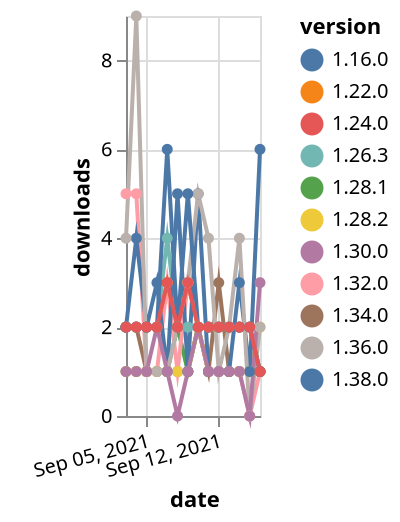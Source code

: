 {"$schema": "https://vega.github.io/schema/vega-lite/v5.json", "description": "A simple bar chart with embedded data.", "data": {"values": [{"date": "2021-09-03", "total": 279, "delta": 2, "version": "1.34.0"}, {"date": "2021-09-04", "total": 281, "delta": 2, "version": "1.34.0"}, {"date": "2021-09-05", "total": 282, "delta": 1, "version": "1.34.0"}, {"date": "2021-09-06", "total": 283, "delta": 1, "version": "1.34.0"}, {"date": "2021-09-07", "total": 284, "delta": 1, "version": "1.34.0"}, {"date": "2021-09-08", "total": 285, "delta": 1, "version": "1.34.0"}, {"date": "2021-09-09", "total": 286, "delta": 1, "version": "1.34.0"}, {"date": "2021-09-10", "total": 288, "delta": 2, "version": "1.34.0"}, {"date": "2021-09-11", "total": 289, "delta": 1, "version": "1.34.0"}, {"date": "2021-09-12", "total": 292, "delta": 3, "version": "1.34.0"}, {"date": "2021-09-13", "total": 293, "delta": 1, "version": "1.34.0"}, {"date": "2021-09-14", "total": 294, "delta": 1, "version": "1.34.0"}, {"date": "2021-09-15", "total": 295, "delta": 1, "version": "1.34.0"}, {"date": "2021-09-16", "total": 296, "delta": 1, "version": "1.34.0"}, {"date": "2021-09-03", "total": 323, "delta": 1, "version": "1.28.1"}, {"date": "2021-09-04", "total": 324, "delta": 1, "version": "1.28.1"}, {"date": "2021-09-05", "total": 325, "delta": 1, "version": "1.28.1"}, {"date": "2021-09-06", "total": 326, "delta": 1, "version": "1.28.1"}, {"date": "2021-09-07", "total": 327, "delta": 1, "version": "1.28.1"}, {"date": "2021-09-08", "total": 329, "delta": 2, "version": "1.28.1"}, {"date": "2021-09-09", "total": 330, "delta": 1, "version": "1.28.1"}, {"date": "2021-09-10", "total": 332, "delta": 2, "version": "1.28.1"}, {"date": "2021-09-11", "total": 333, "delta": 1, "version": "1.28.1"}, {"date": "2021-09-12", "total": 334, "delta": 1, "version": "1.28.1"}, {"date": "2021-09-13", "total": 335, "delta": 1, "version": "1.28.1"}, {"date": "2021-09-14", "total": 336, "delta": 1, "version": "1.28.1"}, {"date": "2021-09-15", "total": 337, "delta": 1, "version": "1.28.1"}, {"date": "2021-09-16", "total": 338, "delta": 1, "version": "1.28.1"}, {"date": "2021-09-03", "total": 694, "delta": 5, "version": "1.32.0"}, {"date": "2021-09-04", "total": 699, "delta": 5, "version": "1.32.0"}, {"date": "2021-09-05", "total": 700, "delta": 1, "version": "1.32.0"}, {"date": "2021-09-06", "total": 701, "delta": 1, "version": "1.32.0"}, {"date": "2021-09-07", "total": 704, "delta": 3, "version": "1.32.0"}, {"date": "2021-09-08", "total": 705, "delta": 1, "version": "1.32.0"}, {"date": "2021-09-09", "total": 708, "delta": 3, "version": "1.32.0"}, {"date": "2021-09-10", "total": 710, "delta": 2, "version": "1.32.0"}, {"date": "2021-09-11", "total": 711, "delta": 1, "version": "1.32.0"}, {"date": "2021-09-12", "total": 712, "delta": 1, "version": "1.32.0"}, {"date": "2021-09-13", "total": 713, "delta": 1, "version": "1.32.0"}, {"date": "2021-09-14", "total": 714, "delta": 1, "version": "1.32.0"}, {"date": "2021-09-15", "total": 714, "delta": 0, "version": "1.32.0"}, {"date": "2021-09-16", "total": 715, "delta": 1, "version": "1.32.0"}, {"date": "2021-09-03", "total": 2587, "delta": 2, "version": "1.22.0"}, {"date": "2021-09-04", "total": 2589, "delta": 2, "version": "1.22.0"}, {"date": "2021-09-05", "total": 2591, "delta": 2, "version": "1.22.0"}, {"date": "2021-09-06", "total": 2593, "delta": 2, "version": "1.22.0"}, {"date": "2021-09-07", "total": 2596, "delta": 3, "version": "1.22.0"}, {"date": "2021-09-08", "total": 2598, "delta": 2, "version": "1.22.0"}, {"date": "2021-09-09", "total": 2601, "delta": 3, "version": "1.22.0"}, {"date": "2021-09-10", "total": 2603, "delta": 2, "version": "1.22.0"}, {"date": "2021-09-11", "total": 2605, "delta": 2, "version": "1.22.0"}, {"date": "2021-09-12", "total": 2607, "delta": 2, "version": "1.22.0"}, {"date": "2021-09-13", "total": 2609, "delta": 2, "version": "1.22.0"}, {"date": "2021-09-14", "total": 2611, "delta": 2, "version": "1.22.0"}, {"date": "2021-09-15", "total": 2613, "delta": 2, "version": "1.22.0"}, {"date": "2021-09-16", "total": 2614, "delta": 1, "version": "1.22.0"}, {"date": "2021-09-03", "total": 506, "delta": 1, "version": "1.28.2"}, {"date": "2021-09-04", "total": 507, "delta": 1, "version": "1.28.2"}, {"date": "2021-09-05", "total": 508, "delta": 1, "version": "1.28.2"}, {"date": "2021-09-06", "total": 509, "delta": 1, "version": "1.28.2"}, {"date": "2021-09-07", "total": 510, "delta": 1, "version": "1.28.2"}, {"date": "2021-09-08", "total": 511, "delta": 1, "version": "1.28.2"}, {"date": "2021-09-09", "total": 512, "delta": 1, "version": "1.28.2"}, {"date": "2021-09-10", "total": 514, "delta": 2, "version": "1.28.2"}, {"date": "2021-09-11", "total": 515, "delta": 1, "version": "1.28.2"}, {"date": "2021-09-12", "total": 516, "delta": 1, "version": "1.28.2"}, {"date": "2021-09-13", "total": 517, "delta": 1, "version": "1.28.2"}, {"date": "2021-09-14", "total": 518, "delta": 1, "version": "1.28.2"}, {"date": "2021-09-15", "total": 519, "delta": 1, "version": "1.28.2"}, {"date": "2021-09-16", "total": 521, "delta": 2, "version": "1.28.2"}, {"date": "2021-09-03", "total": 2609, "delta": 2, "version": "1.26.3"}, {"date": "2021-09-04", "total": 2611, "delta": 2, "version": "1.26.3"}, {"date": "2021-09-05", "total": 2613, "delta": 2, "version": "1.26.3"}, {"date": "2021-09-06", "total": 2615, "delta": 2, "version": "1.26.3"}, {"date": "2021-09-07", "total": 2619, "delta": 4, "version": "1.26.3"}, {"date": "2021-09-08", "total": 2621, "delta": 2, "version": "1.26.3"}, {"date": "2021-09-09", "total": 2623, "delta": 2, "version": "1.26.3"}, {"date": "2021-09-10", "total": 2625, "delta": 2, "version": "1.26.3"}, {"date": "2021-09-11", "total": 2627, "delta": 2, "version": "1.26.3"}, {"date": "2021-09-12", "total": 2629, "delta": 2, "version": "1.26.3"}, {"date": "2021-09-13", "total": 2631, "delta": 2, "version": "1.26.3"}, {"date": "2021-09-14", "total": 2633, "delta": 2, "version": "1.26.3"}, {"date": "2021-09-15", "total": 2635, "delta": 2, "version": "1.26.3"}, {"date": "2021-09-16", "total": 2636, "delta": 1, "version": "1.26.3"}, {"date": "2021-09-03", "total": 199, "delta": 2, "version": "1.38.0"}, {"date": "2021-09-04", "total": 203, "delta": 4, "version": "1.38.0"}, {"date": "2021-09-05", "total": 205, "delta": 2, "version": "1.38.0"}, {"date": "2021-09-06", "total": 208, "delta": 3, "version": "1.38.0"}, {"date": "2021-09-07", "total": 209, "delta": 1, "version": "1.38.0"}, {"date": "2021-09-08", "total": 214, "delta": 5, "version": "1.38.0"}, {"date": "2021-09-09", "total": 215, "delta": 1, "version": "1.38.0"}, {"date": "2021-09-10", "total": 220, "delta": 5, "version": "1.38.0"}, {"date": "2021-09-11", "total": 221, "delta": 1, "version": "1.38.0"}, {"date": "2021-09-12", "total": 222, "delta": 1, "version": "1.38.0"}, {"date": "2021-09-13", "total": 223, "delta": 1, "version": "1.38.0"}, {"date": "2021-09-14", "total": 226, "delta": 3, "version": "1.38.0"}, {"date": "2021-09-15", "total": 227, "delta": 1, "version": "1.38.0"}, {"date": "2021-09-16", "total": 233, "delta": 6, "version": "1.38.0"}, {"date": "2021-09-03", "total": 493, "delta": 4, "version": "1.36.0"}, {"date": "2021-09-04", "total": 502, "delta": 9, "version": "1.36.0"}, {"date": "2021-09-05", "total": 503, "delta": 1, "version": "1.36.0"}, {"date": "2021-09-06", "total": 504, "delta": 1, "version": "1.36.0"}, {"date": "2021-09-07", "total": 505, "delta": 1, "version": "1.36.0"}, {"date": "2021-09-08", "total": 507, "delta": 2, "version": "1.36.0"}, {"date": "2021-09-09", "total": 510, "delta": 3, "version": "1.36.0"}, {"date": "2021-09-10", "total": 515, "delta": 5, "version": "1.36.0"}, {"date": "2021-09-11", "total": 519, "delta": 4, "version": "1.36.0"}, {"date": "2021-09-12", "total": 520, "delta": 1, "version": "1.36.0"}, {"date": "2021-09-13", "total": 522, "delta": 2, "version": "1.36.0"}, {"date": "2021-09-14", "total": 526, "delta": 4, "version": "1.36.0"}, {"date": "2021-09-15", "total": 526, "delta": 0, "version": "1.36.0"}, {"date": "2021-09-16", "total": 528, "delta": 2, "version": "1.36.0"}, {"date": "2021-09-03", "total": 4353, "delta": 2, "version": "1.16.0"}, {"date": "2021-09-04", "total": 4355, "delta": 2, "version": "1.16.0"}, {"date": "2021-09-05", "total": 4357, "delta": 2, "version": "1.16.0"}, {"date": "2021-09-06", "total": 4359, "delta": 2, "version": "1.16.0"}, {"date": "2021-09-07", "total": 4365, "delta": 6, "version": "1.16.0"}, {"date": "2021-09-08", "total": 4367, "delta": 2, "version": "1.16.0"}, {"date": "2021-09-09", "total": 4372, "delta": 5, "version": "1.16.0"}, {"date": "2021-09-10", "total": 4374, "delta": 2, "version": "1.16.0"}, {"date": "2021-09-11", "total": 4376, "delta": 2, "version": "1.16.0"}, {"date": "2021-09-12", "total": 4378, "delta": 2, "version": "1.16.0"}, {"date": "2021-09-13", "total": 4380, "delta": 2, "version": "1.16.0"}, {"date": "2021-09-14", "total": 4382, "delta": 2, "version": "1.16.0"}, {"date": "2021-09-15", "total": 4384, "delta": 2, "version": "1.16.0"}, {"date": "2021-09-16", "total": 4385, "delta": 1, "version": "1.16.0"}, {"date": "2021-09-03", "total": 293, "delta": 1, "version": "1.30.0"}, {"date": "2021-09-04", "total": 294, "delta": 1, "version": "1.30.0"}, {"date": "2021-09-05", "total": 295, "delta": 1, "version": "1.30.0"}, {"date": "2021-09-06", "total": 297, "delta": 2, "version": "1.30.0"}, {"date": "2021-09-07", "total": 298, "delta": 1, "version": "1.30.0"}, {"date": "2021-09-08", "total": 298, "delta": 0, "version": "1.30.0"}, {"date": "2021-09-09", "total": 299, "delta": 1, "version": "1.30.0"}, {"date": "2021-09-10", "total": 301, "delta": 2, "version": "1.30.0"}, {"date": "2021-09-11", "total": 302, "delta": 1, "version": "1.30.0"}, {"date": "2021-09-12", "total": 303, "delta": 1, "version": "1.30.0"}, {"date": "2021-09-13", "total": 304, "delta": 1, "version": "1.30.0"}, {"date": "2021-09-14", "total": 305, "delta": 1, "version": "1.30.0"}, {"date": "2021-09-15", "total": 305, "delta": 0, "version": "1.30.0"}, {"date": "2021-09-16", "total": 308, "delta": 3, "version": "1.30.0"}, {"date": "2021-09-03", "total": 2736, "delta": 2, "version": "1.24.0"}, {"date": "2021-09-04", "total": 2738, "delta": 2, "version": "1.24.0"}, {"date": "2021-09-05", "total": 2740, "delta": 2, "version": "1.24.0"}, {"date": "2021-09-06", "total": 2742, "delta": 2, "version": "1.24.0"}, {"date": "2021-09-07", "total": 2745, "delta": 3, "version": "1.24.0"}, {"date": "2021-09-08", "total": 2747, "delta": 2, "version": "1.24.0"}, {"date": "2021-09-09", "total": 2750, "delta": 3, "version": "1.24.0"}, {"date": "2021-09-10", "total": 2752, "delta": 2, "version": "1.24.0"}, {"date": "2021-09-11", "total": 2754, "delta": 2, "version": "1.24.0"}, {"date": "2021-09-12", "total": 2756, "delta": 2, "version": "1.24.0"}, {"date": "2021-09-13", "total": 2758, "delta": 2, "version": "1.24.0"}, {"date": "2021-09-14", "total": 2760, "delta": 2, "version": "1.24.0"}, {"date": "2021-09-15", "total": 2762, "delta": 2, "version": "1.24.0"}, {"date": "2021-09-16", "total": 2763, "delta": 1, "version": "1.24.0"}]}, "width": "container", "mark": {"type": "line", "point": {"filled": true}}, "encoding": {"x": {"field": "date", "type": "temporal", "timeUnit": "yearmonthdate", "title": "date", "axis": {"labelAngle": -15}}, "y": {"field": "delta", "type": "quantitative", "title": "downloads"}, "color": {"field": "version", "type": "nominal"}, "tooltip": {"field": "delta"}}}
